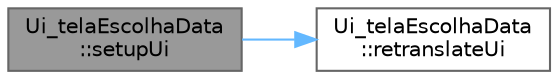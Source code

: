 digraph "Ui_telaEscolhaData::setupUi"
{
 // LATEX_PDF_SIZE
  bgcolor="transparent";
  edge [fontname=Helvetica,fontsize=10,labelfontname=Helvetica,labelfontsize=10];
  node [fontname=Helvetica,fontsize=10,shape=box,height=0.2,width=0.4];
  rankdir="LR";
  Node1 [id="Node000001",label="Ui_telaEscolhaData\l::setupUi",height=0.2,width=0.4,color="gray40", fillcolor="grey60", style="filled", fontcolor="black",tooltip=" "];
  Node1 -> Node2 [id="edge1_Node000001_Node000002",color="steelblue1",style="solid",tooltip=" "];
  Node2 [id="Node000002",label="Ui_telaEscolhaData\l::retranslateUi",height=0.2,width=0.4,color="grey40", fillcolor="white", style="filled",URL="$class_ui__tela_escolha_data.html#a69398dbf9b7134ba50668dfbed2467ec",tooltip=" "];
}
